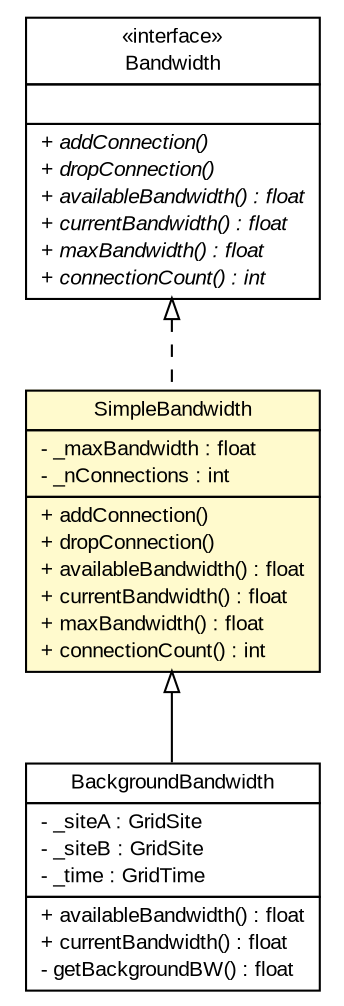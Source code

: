 #!/usr/local/bin/dot
#
# Class diagram 
# Generated by UMLGraph version R5_7_2-3-gee82a7 (http://www.umlgraph.org/)
#

digraph G {
	edge [fontname="arial",fontsize=10,labelfontname="arial",labelfontsize=10];
	node [fontname="arial",fontsize=10,shape=plaintext];
	nodesep=0.25;
	ranksep=0.5;
	// org.edg.data.replication.optorsim.infrastructure.SimpleBandwidth
	c9451 [label=<<table title="org.edg.data.replication.optorsim.infrastructure.SimpleBandwidth" border="0" cellborder="1" cellspacing="0" cellpadding="2" port="p" bgcolor="lemonChiffon" href="./SimpleBandwidth.html">
		<tr><td><table border="0" cellspacing="0" cellpadding="1">
<tr><td align="center" balign="center"> SimpleBandwidth </td></tr>
		</table></td></tr>
		<tr><td><table border="0" cellspacing="0" cellpadding="1">
<tr><td align="left" balign="left"> - _maxBandwidth : float </td></tr>
<tr><td align="left" balign="left"> - _nConnections : int </td></tr>
		</table></td></tr>
		<tr><td><table border="0" cellspacing="0" cellpadding="1">
<tr><td align="left" balign="left"> + addConnection() </td></tr>
<tr><td align="left" balign="left"> + dropConnection() </td></tr>
<tr><td align="left" balign="left"> + availableBandwidth() : float </td></tr>
<tr><td align="left" balign="left"> + currentBandwidth() : float </td></tr>
<tr><td align="left" balign="left"> + maxBandwidth() : float </td></tr>
<tr><td align="left" balign="left"> + connectionCount() : int </td></tr>
		</table></td></tr>
		</table>>, URL="./SimpleBandwidth.html", fontname="arial", fontcolor="black", fontsize=10.0];
	// org.edg.data.replication.optorsim.infrastructure.Bandwidth
	c9468 [label=<<table title="org.edg.data.replication.optorsim.infrastructure.Bandwidth" border="0" cellborder="1" cellspacing="0" cellpadding="2" port="p" href="./Bandwidth.html">
		<tr><td><table border="0" cellspacing="0" cellpadding="1">
<tr><td align="center" balign="center"> &#171;interface&#187; </td></tr>
<tr><td align="center" balign="center"> Bandwidth </td></tr>
		</table></td></tr>
		<tr><td><table border="0" cellspacing="0" cellpadding="1">
<tr><td align="left" balign="left">  </td></tr>
		</table></td></tr>
		<tr><td><table border="0" cellspacing="0" cellpadding="1">
<tr><td align="left" balign="left"><font face="arial italic" point-size="10.0"> + addConnection() </font></td></tr>
<tr><td align="left" balign="left"><font face="arial italic" point-size="10.0"> + dropConnection() </font></td></tr>
<tr><td align="left" balign="left"><font face="arial italic" point-size="10.0"> + availableBandwidth() : float </font></td></tr>
<tr><td align="left" balign="left"><font face="arial italic" point-size="10.0"> + currentBandwidth() : float </font></td></tr>
<tr><td align="left" balign="left"><font face="arial italic" point-size="10.0"> + maxBandwidth() : float </font></td></tr>
<tr><td align="left" balign="left"><font face="arial italic" point-size="10.0"> + connectionCount() : int </font></td></tr>
		</table></td></tr>
		</table>>, URL="./Bandwidth.html", fontname="arial", fontcolor="black", fontsize=10.0];
	// org.edg.data.replication.optorsim.infrastructure.BackgroundBandwidth
	c9469 [label=<<table title="org.edg.data.replication.optorsim.infrastructure.BackgroundBandwidth" border="0" cellborder="1" cellspacing="0" cellpadding="2" port="p" href="./BackgroundBandwidth.html">
		<tr><td><table border="0" cellspacing="0" cellpadding="1">
<tr><td align="center" balign="center"> BackgroundBandwidth </td></tr>
		</table></td></tr>
		<tr><td><table border="0" cellspacing="0" cellpadding="1">
<tr><td align="left" balign="left"> - _siteA : GridSite </td></tr>
<tr><td align="left" balign="left"> - _siteB : GridSite </td></tr>
<tr><td align="left" balign="left"> - _time : GridTime </td></tr>
		</table></td></tr>
		<tr><td><table border="0" cellspacing="0" cellpadding="1">
<tr><td align="left" balign="left"> + availableBandwidth() : float </td></tr>
<tr><td align="left" balign="left"> + currentBandwidth() : float </td></tr>
<tr><td align="left" balign="left"> - getBackgroundBW() : float </td></tr>
		</table></td></tr>
		</table>>, URL="./BackgroundBandwidth.html", fontname="arial", fontcolor="black", fontsize=10.0];
	//org.edg.data.replication.optorsim.infrastructure.SimpleBandwidth implements org.edg.data.replication.optorsim.infrastructure.Bandwidth
	c9468:p -> c9451:p [dir=back,arrowtail=empty,style=dashed];
	//org.edg.data.replication.optorsim.infrastructure.BackgroundBandwidth extends org.edg.data.replication.optorsim.infrastructure.SimpleBandwidth
	c9451:p -> c9469:p [dir=back,arrowtail=empty];
}

